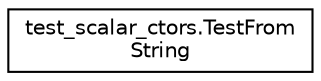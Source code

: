 digraph "Graphical Class Hierarchy"
{
 // LATEX_PDF_SIZE
  edge [fontname="Helvetica",fontsize="10",labelfontname="Helvetica",labelfontsize="10"];
  node [fontname="Helvetica",fontsize="10",shape=record];
  rankdir="LR";
  Node0 [label="test_scalar_ctors.TestFrom\lString",height=0.2,width=0.4,color="black", fillcolor="white", style="filled",URL="$classtest__scalar__ctors_1_1TestFromString.html",tooltip=" "];
}
